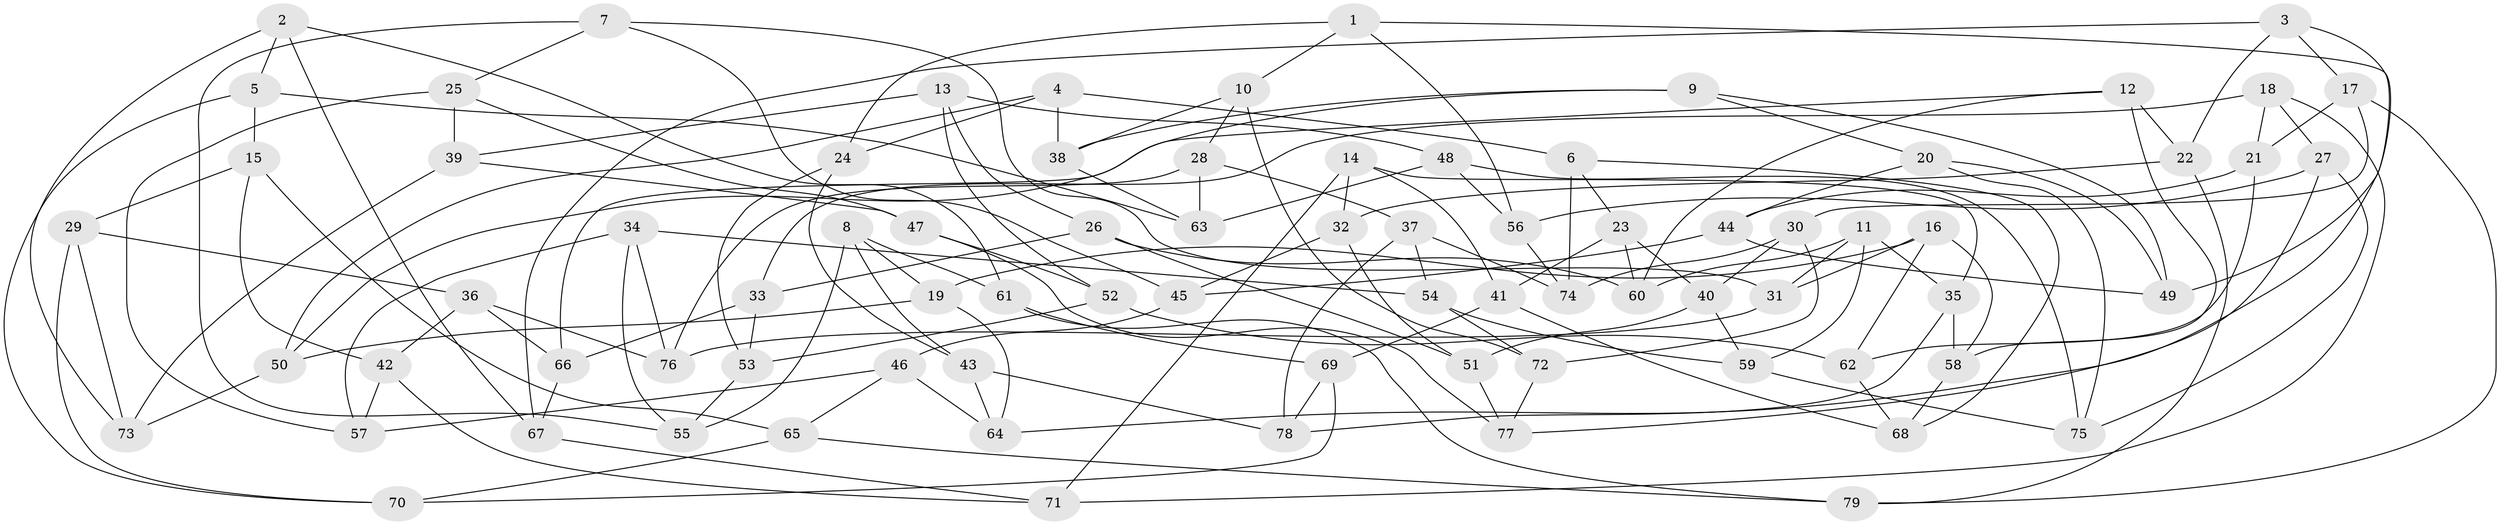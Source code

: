 // Generated by graph-tools (version 1.1) at 2025/58/03/09/25 04:58:10]
// undirected, 79 vertices, 158 edges
graph export_dot {
graph [start="1"]
  node [color=gray90,style=filled];
  1;
  2;
  3;
  4;
  5;
  6;
  7;
  8;
  9;
  10;
  11;
  12;
  13;
  14;
  15;
  16;
  17;
  18;
  19;
  20;
  21;
  22;
  23;
  24;
  25;
  26;
  27;
  28;
  29;
  30;
  31;
  32;
  33;
  34;
  35;
  36;
  37;
  38;
  39;
  40;
  41;
  42;
  43;
  44;
  45;
  46;
  47;
  48;
  49;
  50;
  51;
  52;
  53;
  54;
  55;
  56;
  57;
  58;
  59;
  60;
  61;
  62;
  63;
  64;
  65;
  66;
  67;
  68;
  69;
  70;
  71;
  72;
  73;
  74;
  75;
  76;
  77;
  78;
  79;
  1 -- 64;
  1 -- 24;
  1 -- 10;
  1 -- 56;
  2 -- 67;
  2 -- 73;
  2 -- 61;
  2 -- 5;
  3 -- 17;
  3 -- 22;
  3 -- 67;
  3 -- 49;
  4 -- 6;
  4 -- 38;
  4 -- 24;
  4 -- 50;
  5 -- 63;
  5 -- 15;
  5 -- 70;
  6 -- 68;
  6 -- 74;
  6 -- 23;
  7 -- 31;
  7 -- 55;
  7 -- 45;
  7 -- 25;
  8 -- 19;
  8 -- 55;
  8 -- 61;
  8 -- 43;
  9 -- 20;
  9 -- 38;
  9 -- 49;
  9 -- 66;
  10 -- 38;
  10 -- 72;
  10 -- 28;
  11 -- 31;
  11 -- 60;
  11 -- 59;
  11 -- 35;
  12 -- 22;
  12 -- 58;
  12 -- 50;
  12 -- 60;
  13 -- 26;
  13 -- 48;
  13 -- 52;
  13 -- 39;
  14 -- 35;
  14 -- 41;
  14 -- 71;
  14 -- 32;
  15 -- 29;
  15 -- 42;
  15 -- 65;
  16 -- 58;
  16 -- 31;
  16 -- 62;
  16 -- 19;
  17 -- 21;
  17 -- 79;
  17 -- 30;
  18 -- 71;
  18 -- 21;
  18 -- 27;
  18 -- 33;
  19 -- 50;
  19 -- 64;
  20 -- 44;
  20 -- 75;
  20 -- 49;
  21 -- 62;
  21 -- 44;
  22 -- 32;
  22 -- 79;
  23 -- 40;
  23 -- 41;
  23 -- 60;
  24 -- 43;
  24 -- 53;
  25 -- 57;
  25 -- 39;
  25 -- 47;
  26 -- 60;
  26 -- 33;
  26 -- 51;
  27 -- 56;
  27 -- 77;
  27 -- 75;
  28 -- 37;
  28 -- 76;
  28 -- 63;
  29 -- 73;
  29 -- 36;
  29 -- 70;
  30 -- 72;
  30 -- 40;
  30 -- 74;
  31 -- 76;
  32 -- 45;
  32 -- 51;
  33 -- 53;
  33 -- 66;
  34 -- 54;
  34 -- 55;
  34 -- 57;
  34 -- 76;
  35 -- 78;
  35 -- 58;
  36 -- 42;
  36 -- 66;
  36 -- 76;
  37 -- 54;
  37 -- 78;
  37 -- 74;
  38 -- 63;
  39 -- 47;
  39 -- 73;
  40 -- 51;
  40 -- 59;
  41 -- 69;
  41 -- 68;
  42 -- 71;
  42 -- 57;
  43 -- 78;
  43 -- 64;
  44 -- 49;
  44 -- 45;
  45 -- 46;
  46 -- 65;
  46 -- 57;
  46 -- 64;
  47 -- 52;
  47 -- 77;
  48 -- 63;
  48 -- 56;
  48 -- 75;
  50 -- 73;
  51 -- 77;
  52 -- 53;
  52 -- 62;
  53 -- 55;
  54 -- 72;
  54 -- 59;
  56 -- 74;
  58 -- 68;
  59 -- 75;
  61 -- 69;
  61 -- 79;
  62 -- 68;
  65 -- 79;
  65 -- 70;
  66 -- 67;
  67 -- 71;
  69 -- 70;
  69 -- 78;
  72 -- 77;
}
